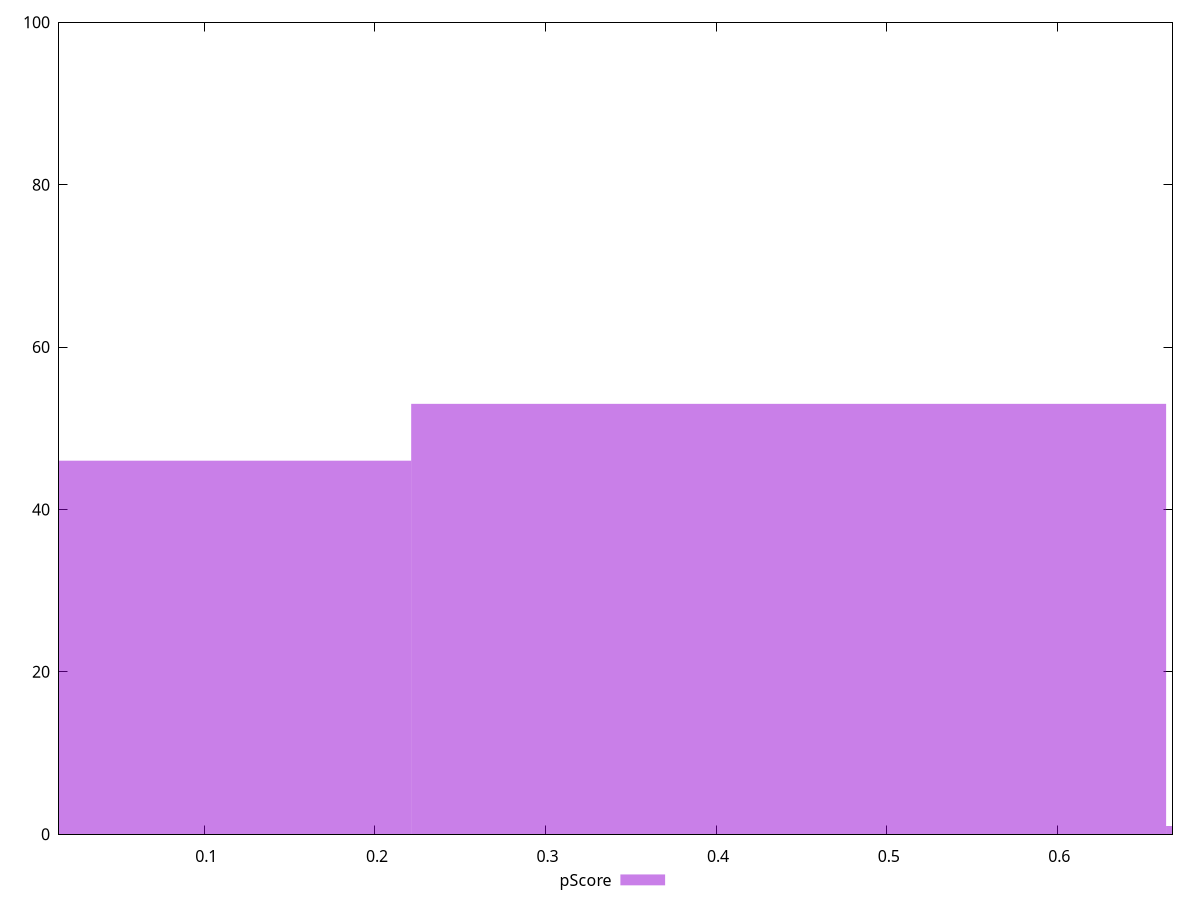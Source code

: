 reset

$pScore <<EOF
0.4425516849640985 53
0 46
0.885103369928197 1
EOF

set key outside below
set boxwidth 0.4425516849640985
set xrange [0.014824124569149444:0.6675684791888232]
set yrange [0:100]
set trange [0:100]
set style fill transparent solid 0.5 noborder
set terminal svg size 640, 490 enhanced background rgb 'white'
set output "report_00013_2021-02-09T12-04-24.940Z/mainthread-work-breakdown/samples/pages/pScore/histogram.svg"

plot $pScore title "pScore" with boxes

reset
